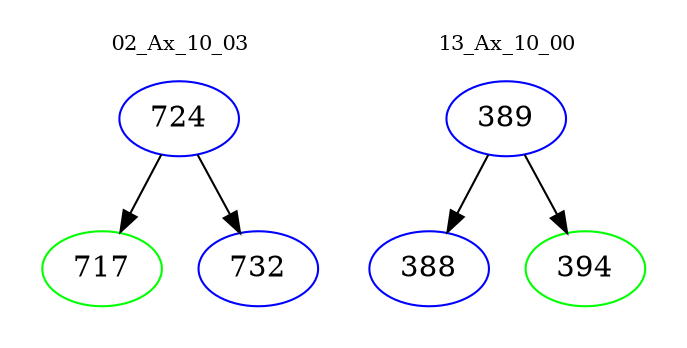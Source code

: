digraph{
subgraph cluster_0 {
color = white
label = "02_Ax_10_03";
fontsize=10;
T0_724 [label="724", color="blue"]
T0_724 -> T0_717 [color="black"]
T0_717 [label="717", color="green"]
T0_724 -> T0_732 [color="black"]
T0_732 [label="732", color="blue"]
}
subgraph cluster_1 {
color = white
label = "13_Ax_10_00";
fontsize=10;
T1_389 [label="389", color="blue"]
T1_389 -> T1_388 [color="black"]
T1_388 [label="388", color="blue"]
T1_389 -> T1_394 [color="black"]
T1_394 [label="394", color="green"]
}
}
